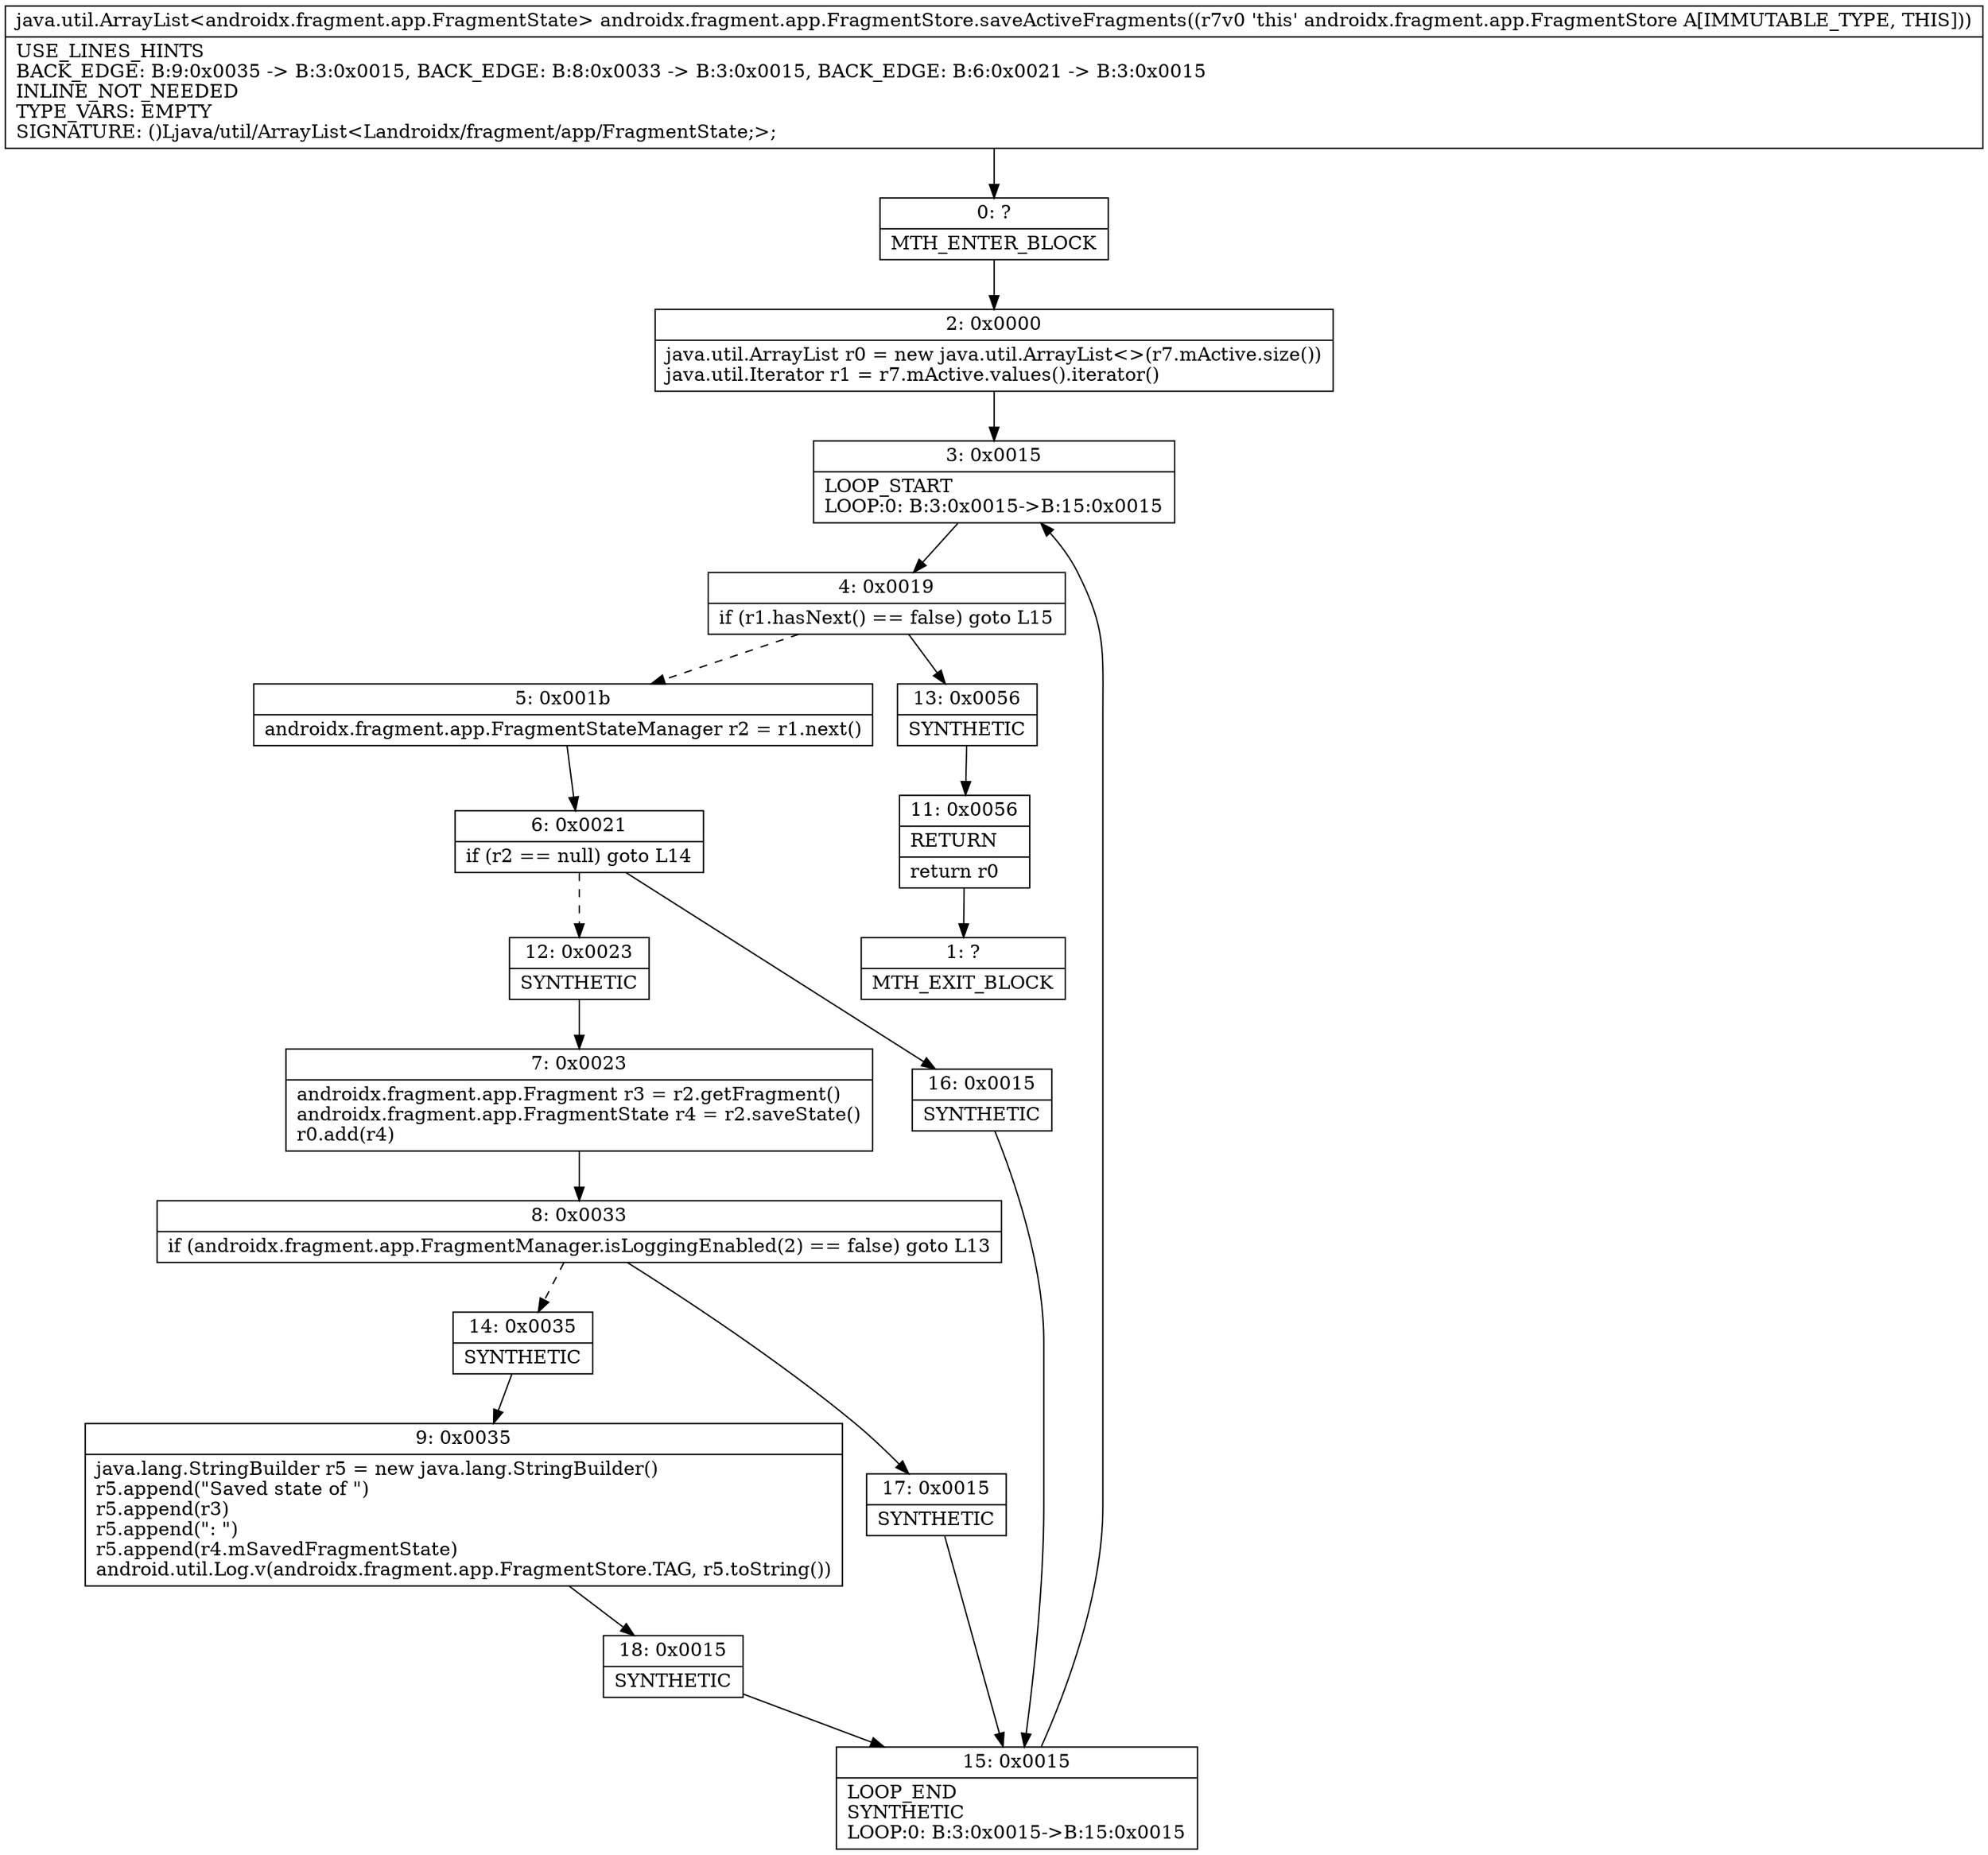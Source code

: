 digraph "CFG forandroidx.fragment.app.FragmentStore.saveActiveFragments()Ljava\/util\/ArrayList;" {
Node_0 [shape=record,label="{0\:\ ?|MTH_ENTER_BLOCK\l}"];
Node_2 [shape=record,label="{2\:\ 0x0000|java.util.ArrayList r0 = new java.util.ArrayList\<\>(r7.mActive.size())\ljava.util.Iterator r1 = r7.mActive.values().iterator()\l}"];
Node_3 [shape=record,label="{3\:\ 0x0015|LOOP_START\lLOOP:0: B:3:0x0015\-\>B:15:0x0015\l}"];
Node_4 [shape=record,label="{4\:\ 0x0019|if (r1.hasNext() == false) goto L15\l}"];
Node_5 [shape=record,label="{5\:\ 0x001b|androidx.fragment.app.FragmentStateManager r2 = r1.next()\l}"];
Node_6 [shape=record,label="{6\:\ 0x0021|if (r2 == null) goto L14\l}"];
Node_12 [shape=record,label="{12\:\ 0x0023|SYNTHETIC\l}"];
Node_7 [shape=record,label="{7\:\ 0x0023|androidx.fragment.app.Fragment r3 = r2.getFragment()\landroidx.fragment.app.FragmentState r4 = r2.saveState()\lr0.add(r4)\l}"];
Node_8 [shape=record,label="{8\:\ 0x0033|if (androidx.fragment.app.FragmentManager.isLoggingEnabled(2) == false) goto L13\l}"];
Node_14 [shape=record,label="{14\:\ 0x0035|SYNTHETIC\l}"];
Node_9 [shape=record,label="{9\:\ 0x0035|java.lang.StringBuilder r5 = new java.lang.StringBuilder()\lr5.append(\"Saved state of \")\lr5.append(r3)\lr5.append(\": \")\lr5.append(r4.mSavedFragmentState)\landroid.util.Log.v(androidx.fragment.app.FragmentStore.TAG, r5.toString())\l}"];
Node_18 [shape=record,label="{18\:\ 0x0015|SYNTHETIC\l}"];
Node_15 [shape=record,label="{15\:\ 0x0015|LOOP_END\lSYNTHETIC\lLOOP:0: B:3:0x0015\-\>B:15:0x0015\l}"];
Node_17 [shape=record,label="{17\:\ 0x0015|SYNTHETIC\l}"];
Node_16 [shape=record,label="{16\:\ 0x0015|SYNTHETIC\l}"];
Node_13 [shape=record,label="{13\:\ 0x0056|SYNTHETIC\l}"];
Node_11 [shape=record,label="{11\:\ 0x0056|RETURN\l|return r0\l}"];
Node_1 [shape=record,label="{1\:\ ?|MTH_EXIT_BLOCK\l}"];
MethodNode[shape=record,label="{java.util.ArrayList\<androidx.fragment.app.FragmentState\> androidx.fragment.app.FragmentStore.saveActiveFragments((r7v0 'this' androidx.fragment.app.FragmentStore A[IMMUTABLE_TYPE, THIS]))  | USE_LINES_HINTS\lBACK_EDGE: B:9:0x0035 \-\> B:3:0x0015, BACK_EDGE: B:8:0x0033 \-\> B:3:0x0015, BACK_EDGE: B:6:0x0021 \-\> B:3:0x0015\lINLINE_NOT_NEEDED\lTYPE_VARS: EMPTY\lSIGNATURE: ()Ljava\/util\/ArrayList\<Landroidx\/fragment\/app\/FragmentState;\>;\l}"];
MethodNode -> Node_0;Node_0 -> Node_2;
Node_2 -> Node_3;
Node_3 -> Node_4;
Node_4 -> Node_5[style=dashed];
Node_4 -> Node_13;
Node_5 -> Node_6;
Node_6 -> Node_12[style=dashed];
Node_6 -> Node_16;
Node_12 -> Node_7;
Node_7 -> Node_8;
Node_8 -> Node_14[style=dashed];
Node_8 -> Node_17;
Node_14 -> Node_9;
Node_9 -> Node_18;
Node_18 -> Node_15;
Node_15 -> Node_3;
Node_17 -> Node_15;
Node_16 -> Node_15;
Node_13 -> Node_11;
Node_11 -> Node_1;
}

